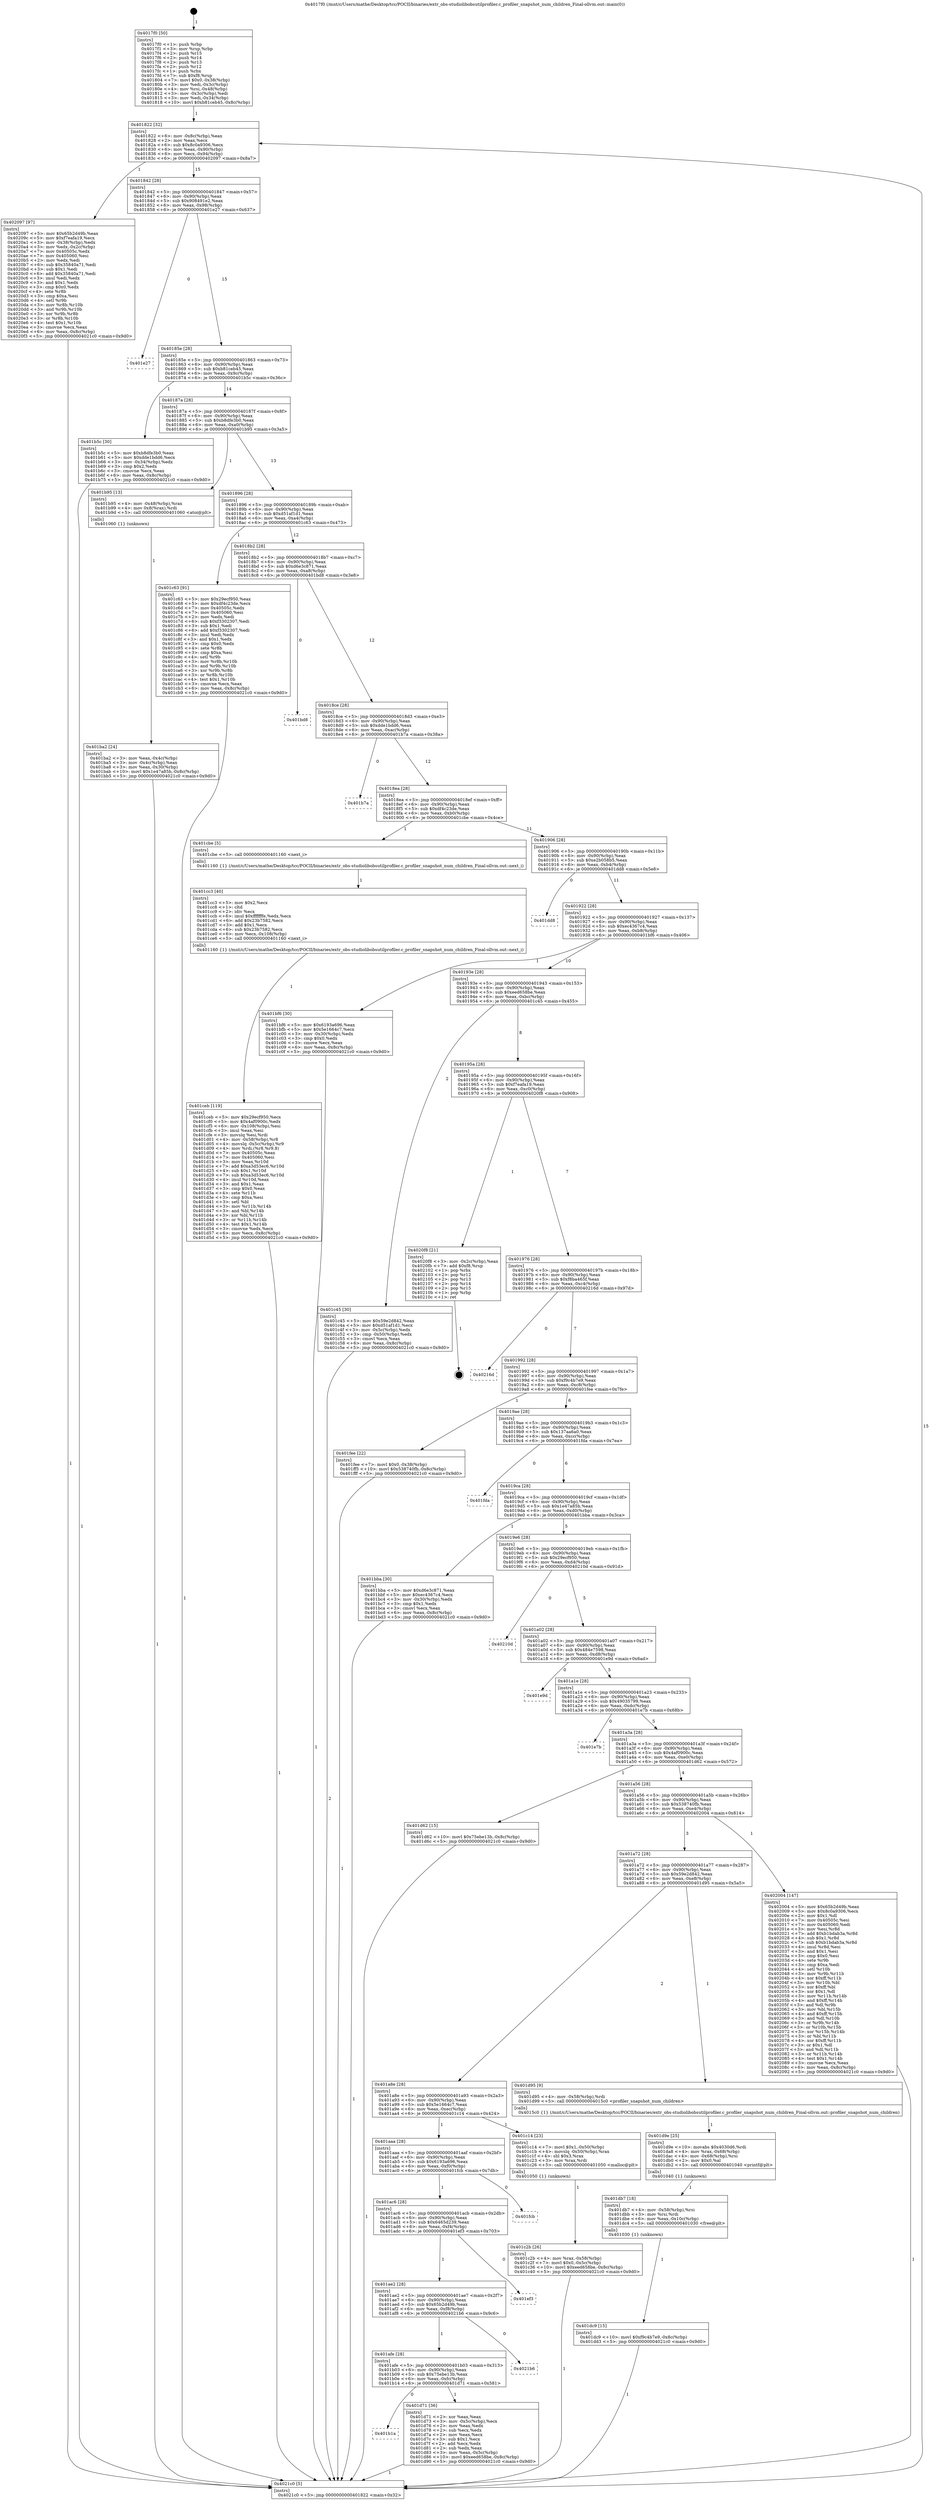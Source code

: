digraph "0x4017f0" {
  label = "0x4017f0 (/mnt/c/Users/mathe/Desktop/tcc/POCII/binaries/extr_obs-studiolibobsutilprofiler.c_profiler_snapshot_num_children_Final-ollvm.out::main(0))"
  labelloc = "t"
  node[shape=record]

  Entry [label="",width=0.3,height=0.3,shape=circle,fillcolor=black,style=filled]
  "0x401822" [label="{
     0x401822 [32]\l
     | [instrs]\l
     &nbsp;&nbsp;0x401822 \<+6\>: mov -0x8c(%rbp),%eax\l
     &nbsp;&nbsp;0x401828 \<+2\>: mov %eax,%ecx\l
     &nbsp;&nbsp;0x40182a \<+6\>: sub $0x8c0a9306,%ecx\l
     &nbsp;&nbsp;0x401830 \<+6\>: mov %eax,-0x90(%rbp)\l
     &nbsp;&nbsp;0x401836 \<+6\>: mov %ecx,-0x94(%rbp)\l
     &nbsp;&nbsp;0x40183c \<+6\>: je 0000000000402097 \<main+0x8a7\>\l
  }"]
  "0x402097" [label="{
     0x402097 [97]\l
     | [instrs]\l
     &nbsp;&nbsp;0x402097 \<+5\>: mov $0x65b2d49b,%eax\l
     &nbsp;&nbsp;0x40209c \<+5\>: mov $0xf7eafa19,%ecx\l
     &nbsp;&nbsp;0x4020a1 \<+3\>: mov -0x38(%rbp),%edx\l
     &nbsp;&nbsp;0x4020a4 \<+3\>: mov %edx,-0x2c(%rbp)\l
     &nbsp;&nbsp;0x4020a7 \<+7\>: mov 0x40505c,%edx\l
     &nbsp;&nbsp;0x4020ae \<+7\>: mov 0x405060,%esi\l
     &nbsp;&nbsp;0x4020b5 \<+2\>: mov %edx,%edi\l
     &nbsp;&nbsp;0x4020b7 \<+6\>: sub $0x35840a71,%edi\l
     &nbsp;&nbsp;0x4020bd \<+3\>: sub $0x1,%edi\l
     &nbsp;&nbsp;0x4020c0 \<+6\>: add $0x35840a71,%edi\l
     &nbsp;&nbsp;0x4020c6 \<+3\>: imul %edi,%edx\l
     &nbsp;&nbsp;0x4020c9 \<+3\>: and $0x1,%edx\l
     &nbsp;&nbsp;0x4020cc \<+3\>: cmp $0x0,%edx\l
     &nbsp;&nbsp;0x4020cf \<+4\>: sete %r8b\l
     &nbsp;&nbsp;0x4020d3 \<+3\>: cmp $0xa,%esi\l
     &nbsp;&nbsp;0x4020d6 \<+4\>: setl %r9b\l
     &nbsp;&nbsp;0x4020da \<+3\>: mov %r8b,%r10b\l
     &nbsp;&nbsp;0x4020dd \<+3\>: and %r9b,%r10b\l
     &nbsp;&nbsp;0x4020e0 \<+3\>: xor %r9b,%r8b\l
     &nbsp;&nbsp;0x4020e3 \<+3\>: or %r8b,%r10b\l
     &nbsp;&nbsp;0x4020e6 \<+4\>: test $0x1,%r10b\l
     &nbsp;&nbsp;0x4020ea \<+3\>: cmovne %ecx,%eax\l
     &nbsp;&nbsp;0x4020ed \<+6\>: mov %eax,-0x8c(%rbp)\l
     &nbsp;&nbsp;0x4020f3 \<+5\>: jmp 00000000004021c0 \<main+0x9d0\>\l
  }"]
  "0x401842" [label="{
     0x401842 [28]\l
     | [instrs]\l
     &nbsp;&nbsp;0x401842 \<+5\>: jmp 0000000000401847 \<main+0x57\>\l
     &nbsp;&nbsp;0x401847 \<+6\>: mov -0x90(%rbp),%eax\l
     &nbsp;&nbsp;0x40184d \<+5\>: sub $0x908491e2,%eax\l
     &nbsp;&nbsp;0x401852 \<+6\>: mov %eax,-0x98(%rbp)\l
     &nbsp;&nbsp;0x401858 \<+6\>: je 0000000000401e27 \<main+0x637\>\l
  }"]
  Exit [label="",width=0.3,height=0.3,shape=circle,fillcolor=black,style=filled,peripheries=2]
  "0x401e27" [label="{
     0x401e27\l
  }", style=dashed]
  "0x40185e" [label="{
     0x40185e [28]\l
     | [instrs]\l
     &nbsp;&nbsp;0x40185e \<+5\>: jmp 0000000000401863 \<main+0x73\>\l
     &nbsp;&nbsp;0x401863 \<+6\>: mov -0x90(%rbp),%eax\l
     &nbsp;&nbsp;0x401869 \<+5\>: sub $0xb81ceb45,%eax\l
     &nbsp;&nbsp;0x40186e \<+6\>: mov %eax,-0x9c(%rbp)\l
     &nbsp;&nbsp;0x401874 \<+6\>: je 0000000000401b5c \<main+0x36c\>\l
  }"]
  "0x401dc9" [label="{
     0x401dc9 [15]\l
     | [instrs]\l
     &nbsp;&nbsp;0x401dc9 \<+10\>: movl $0xf9c4b7e9,-0x8c(%rbp)\l
     &nbsp;&nbsp;0x401dd3 \<+5\>: jmp 00000000004021c0 \<main+0x9d0\>\l
  }"]
  "0x401b5c" [label="{
     0x401b5c [30]\l
     | [instrs]\l
     &nbsp;&nbsp;0x401b5c \<+5\>: mov $0xb8dfe3b0,%eax\l
     &nbsp;&nbsp;0x401b61 \<+5\>: mov $0xdde1bdd6,%ecx\l
     &nbsp;&nbsp;0x401b66 \<+3\>: mov -0x34(%rbp),%edx\l
     &nbsp;&nbsp;0x401b69 \<+3\>: cmp $0x2,%edx\l
     &nbsp;&nbsp;0x401b6c \<+3\>: cmovne %ecx,%eax\l
     &nbsp;&nbsp;0x401b6f \<+6\>: mov %eax,-0x8c(%rbp)\l
     &nbsp;&nbsp;0x401b75 \<+5\>: jmp 00000000004021c0 \<main+0x9d0\>\l
  }"]
  "0x40187a" [label="{
     0x40187a [28]\l
     | [instrs]\l
     &nbsp;&nbsp;0x40187a \<+5\>: jmp 000000000040187f \<main+0x8f\>\l
     &nbsp;&nbsp;0x40187f \<+6\>: mov -0x90(%rbp),%eax\l
     &nbsp;&nbsp;0x401885 \<+5\>: sub $0xb8dfe3b0,%eax\l
     &nbsp;&nbsp;0x40188a \<+6\>: mov %eax,-0xa0(%rbp)\l
     &nbsp;&nbsp;0x401890 \<+6\>: je 0000000000401b95 \<main+0x3a5\>\l
  }"]
  "0x4021c0" [label="{
     0x4021c0 [5]\l
     | [instrs]\l
     &nbsp;&nbsp;0x4021c0 \<+5\>: jmp 0000000000401822 \<main+0x32\>\l
  }"]
  "0x4017f0" [label="{
     0x4017f0 [50]\l
     | [instrs]\l
     &nbsp;&nbsp;0x4017f0 \<+1\>: push %rbp\l
     &nbsp;&nbsp;0x4017f1 \<+3\>: mov %rsp,%rbp\l
     &nbsp;&nbsp;0x4017f4 \<+2\>: push %r15\l
     &nbsp;&nbsp;0x4017f6 \<+2\>: push %r14\l
     &nbsp;&nbsp;0x4017f8 \<+2\>: push %r13\l
     &nbsp;&nbsp;0x4017fa \<+2\>: push %r12\l
     &nbsp;&nbsp;0x4017fc \<+1\>: push %rbx\l
     &nbsp;&nbsp;0x4017fd \<+7\>: sub $0xf8,%rsp\l
     &nbsp;&nbsp;0x401804 \<+7\>: movl $0x0,-0x38(%rbp)\l
     &nbsp;&nbsp;0x40180b \<+3\>: mov %edi,-0x3c(%rbp)\l
     &nbsp;&nbsp;0x40180e \<+4\>: mov %rsi,-0x48(%rbp)\l
     &nbsp;&nbsp;0x401812 \<+3\>: mov -0x3c(%rbp),%edi\l
     &nbsp;&nbsp;0x401815 \<+3\>: mov %edi,-0x34(%rbp)\l
     &nbsp;&nbsp;0x401818 \<+10\>: movl $0xb81ceb45,-0x8c(%rbp)\l
  }"]
  "0x401db7" [label="{
     0x401db7 [18]\l
     | [instrs]\l
     &nbsp;&nbsp;0x401db7 \<+4\>: mov -0x58(%rbp),%rsi\l
     &nbsp;&nbsp;0x401dbb \<+3\>: mov %rsi,%rdi\l
     &nbsp;&nbsp;0x401dbe \<+6\>: mov %eax,-0x10c(%rbp)\l
     &nbsp;&nbsp;0x401dc4 \<+5\>: call 0000000000401030 \<free@plt\>\l
     | [calls]\l
     &nbsp;&nbsp;0x401030 \{1\} (unknown)\l
  }"]
  "0x401b95" [label="{
     0x401b95 [13]\l
     | [instrs]\l
     &nbsp;&nbsp;0x401b95 \<+4\>: mov -0x48(%rbp),%rax\l
     &nbsp;&nbsp;0x401b99 \<+4\>: mov 0x8(%rax),%rdi\l
     &nbsp;&nbsp;0x401b9d \<+5\>: call 0000000000401060 \<atoi@plt\>\l
     | [calls]\l
     &nbsp;&nbsp;0x401060 \{1\} (unknown)\l
  }"]
  "0x401896" [label="{
     0x401896 [28]\l
     | [instrs]\l
     &nbsp;&nbsp;0x401896 \<+5\>: jmp 000000000040189b \<main+0xab\>\l
     &nbsp;&nbsp;0x40189b \<+6\>: mov -0x90(%rbp),%eax\l
     &nbsp;&nbsp;0x4018a1 \<+5\>: sub $0xd51af1d1,%eax\l
     &nbsp;&nbsp;0x4018a6 \<+6\>: mov %eax,-0xa4(%rbp)\l
     &nbsp;&nbsp;0x4018ac \<+6\>: je 0000000000401c63 \<main+0x473\>\l
  }"]
  "0x401ba2" [label="{
     0x401ba2 [24]\l
     | [instrs]\l
     &nbsp;&nbsp;0x401ba2 \<+3\>: mov %eax,-0x4c(%rbp)\l
     &nbsp;&nbsp;0x401ba5 \<+3\>: mov -0x4c(%rbp),%eax\l
     &nbsp;&nbsp;0x401ba8 \<+3\>: mov %eax,-0x30(%rbp)\l
     &nbsp;&nbsp;0x401bab \<+10\>: movl $0x1e47a85b,-0x8c(%rbp)\l
     &nbsp;&nbsp;0x401bb5 \<+5\>: jmp 00000000004021c0 \<main+0x9d0\>\l
  }"]
  "0x401d9e" [label="{
     0x401d9e [25]\l
     | [instrs]\l
     &nbsp;&nbsp;0x401d9e \<+10\>: movabs $0x4030d6,%rdi\l
     &nbsp;&nbsp;0x401da8 \<+4\>: mov %rax,-0x68(%rbp)\l
     &nbsp;&nbsp;0x401dac \<+4\>: mov -0x68(%rbp),%rsi\l
     &nbsp;&nbsp;0x401db0 \<+2\>: mov $0x0,%al\l
     &nbsp;&nbsp;0x401db2 \<+5\>: call 0000000000401040 \<printf@plt\>\l
     | [calls]\l
     &nbsp;&nbsp;0x401040 \{1\} (unknown)\l
  }"]
  "0x401c63" [label="{
     0x401c63 [91]\l
     | [instrs]\l
     &nbsp;&nbsp;0x401c63 \<+5\>: mov $0x29ecf950,%eax\l
     &nbsp;&nbsp;0x401c68 \<+5\>: mov $0xdf4c23de,%ecx\l
     &nbsp;&nbsp;0x401c6d \<+7\>: mov 0x40505c,%edx\l
     &nbsp;&nbsp;0x401c74 \<+7\>: mov 0x405060,%esi\l
     &nbsp;&nbsp;0x401c7b \<+2\>: mov %edx,%edi\l
     &nbsp;&nbsp;0x401c7d \<+6\>: sub $0xf3302307,%edi\l
     &nbsp;&nbsp;0x401c83 \<+3\>: sub $0x1,%edi\l
     &nbsp;&nbsp;0x401c86 \<+6\>: add $0xf3302307,%edi\l
     &nbsp;&nbsp;0x401c8c \<+3\>: imul %edi,%edx\l
     &nbsp;&nbsp;0x401c8f \<+3\>: and $0x1,%edx\l
     &nbsp;&nbsp;0x401c92 \<+3\>: cmp $0x0,%edx\l
     &nbsp;&nbsp;0x401c95 \<+4\>: sete %r8b\l
     &nbsp;&nbsp;0x401c99 \<+3\>: cmp $0xa,%esi\l
     &nbsp;&nbsp;0x401c9c \<+4\>: setl %r9b\l
     &nbsp;&nbsp;0x401ca0 \<+3\>: mov %r8b,%r10b\l
     &nbsp;&nbsp;0x401ca3 \<+3\>: and %r9b,%r10b\l
     &nbsp;&nbsp;0x401ca6 \<+3\>: xor %r9b,%r8b\l
     &nbsp;&nbsp;0x401ca9 \<+3\>: or %r8b,%r10b\l
     &nbsp;&nbsp;0x401cac \<+4\>: test $0x1,%r10b\l
     &nbsp;&nbsp;0x401cb0 \<+3\>: cmovne %ecx,%eax\l
     &nbsp;&nbsp;0x401cb3 \<+6\>: mov %eax,-0x8c(%rbp)\l
     &nbsp;&nbsp;0x401cb9 \<+5\>: jmp 00000000004021c0 \<main+0x9d0\>\l
  }"]
  "0x4018b2" [label="{
     0x4018b2 [28]\l
     | [instrs]\l
     &nbsp;&nbsp;0x4018b2 \<+5\>: jmp 00000000004018b7 \<main+0xc7\>\l
     &nbsp;&nbsp;0x4018b7 \<+6\>: mov -0x90(%rbp),%eax\l
     &nbsp;&nbsp;0x4018bd \<+5\>: sub $0xd6e3c871,%eax\l
     &nbsp;&nbsp;0x4018c2 \<+6\>: mov %eax,-0xa8(%rbp)\l
     &nbsp;&nbsp;0x4018c8 \<+6\>: je 0000000000401bd8 \<main+0x3e8\>\l
  }"]
  "0x401b1a" [label="{
     0x401b1a\l
  }", style=dashed]
  "0x401bd8" [label="{
     0x401bd8\l
  }", style=dashed]
  "0x4018ce" [label="{
     0x4018ce [28]\l
     | [instrs]\l
     &nbsp;&nbsp;0x4018ce \<+5\>: jmp 00000000004018d3 \<main+0xe3\>\l
     &nbsp;&nbsp;0x4018d3 \<+6\>: mov -0x90(%rbp),%eax\l
     &nbsp;&nbsp;0x4018d9 \<+5\>: sub $0xdde1bdd6,%eax\l
     &nbsp;&nbsp;0x4018de \<+6\>: mov %eax,-0xac(%rbp)\l
     &nbsp;&nbsp;0x4018e4 \<+6\>: je 0000000000401b7a \<main+0x38a\>\l
  }"]
  "0x401d71" [label="{
     0x401d71 [36]\l
     | [instrs]\l
     &nbsp;&nbsp;0x401d71 \<+2\>: xor %eax,%eax\l
     &nbsp;&nbsp;0x401d73 \<+3\>: mov -0x5c(%rbp),%ecx\l
     &nbsp;&nbsp;0x401d76 \<+2\>: mov %eax,%edx\l
     &nbsp;&nbsp;0x401d78 \<+2\>: sub %ecx,%edx\l
     &nbsp;&nbsp;0x401d7a \<+2\>: mov %eax,%ecx\l
     &nbsp;&nbsp;0x401d7c \<+3\>: sub $0x1,%ecx\l
     &nbsp;&nbsp;0x401d7f \<+2\>: add %ecx,%edx\l
     &nbsp;&nbsp;0x401d81 \<+2\>: sub %edx,%eax\l
     &nbsp;&nbsp;0x401d83 \<+3\>: mov %eax,-0x5c(%rbp)\l
     &nbsp;&nbsp;0x401d86 \<+10\>: movl $0xeed658be,-0x8c(%rbp)\l
     &nbsp;&nbsp;0x401d90 \<+5\>: jmp 00000000004021c0 \<main+0x9d0\>\l
  }"]
  "0x401b7a" [label="{
     0x401b7a\l
  }", style=dashed]
  "0x4018ea" [label="{
     0x4018ea [28]\l
     | [instrs]\l
     &nbsp;&nbsp;0x4018ea \<+5\>: jmp 00000000004018ef \<main+0xff\>\l
     &nbsp;&nbsp;0x4018ef \<+6\>: mov -0x90(%rbp),%eax\l
     &nbsp;&nbsp;0x4018f5 \<+5\>: sub $0xdf4c23de,%eax\l
     &nbsp;&nbsp;0x4018fa \<+6\>: mov %eax,-0xb0(%rbp)\l
     &nbsp;&nbsp;0x401900 \<+6\>: je 0000000000401cbe \<main+0x4ce\>\l
  }"]
  "0x401afe" [label="{
     0x401afe [28]\l
     | [instrs]\l
     &nbsp;&nbsp;0x401afe \<+5\>: jmp 0000000000401b03 \<main+0x313\>\l
     &nbsp;&nbsp;0x401b03 \<+6\>: mov -0x90(%rbp),%eax\l
     &nbsp;&nbsp;0x401b09 \<+5\>: sub $0x75ebe13b,%eax\l
     &nbsp;&nbsp;0x401b0e \<+6\>: mov %eax,-0xfc(%rbp)\l
     &nbsp;&nbsp;0x401b14 \<+6\>: je 0000000000401d71 \<main+0x581\>\l
  }"]
  "0x401cbe" [label="{
     0x401cbe [5]\l
     | [instrs]\l
     &nbsp;&nbsp;0x401cbe \<+5\>: call 0000000000401160 \<next_i\>\l
     | [calls]\l
     &nbsp;&nbsp;0x401160 \{1\} (/mnt/c/Users/mathe/Desktop/tcc/POCII/binaries/extr_obs-studiolibobsutilprofiler.c_profiler_snapshot_num_children_Final-ollvm.out::next_i)\l
  }"]
  "0x401906" [label="{
     0x401906 [28]\l
     | [instrs]\l
     &nbsp;&nbsp;0x401906 \<+5\>: jmp 000000000040190b \<main+0x11b\>\l
     &nbsp;&nbsp;0x40190b \<+6\>: mov -0x90(%rbp),%eax\l
     &nbsp;&nbsp;0x401911 \<+5\>: sub $0xe2b058b5,%eax\l
     &nbsp;&nbsp;0x401916 \<+6\>: mov %eax,-0xb4(%rbp)\l
     &nbsp;&nbsp;0x40191c \<+6\>: je 0000000000401dd8 \<main+0x5e8\>\l
  }"]
  "0x4021b6" [label="{
     0x4021b6\l
  }", style=dashed]
  "0x401dd8" [label="{
     0x401dd8\l
  }", style=dashed]
  "0x401922" [label="{
     0x401922 [28]\l
     | [instrs]\l
     &nbsp;&nbsp;0x401922 \<+5\>: jmp 0000000000401927 \<main+0x137\>\l
     &nbsp;&nbsp;0x401927 \<+6\>: mov -0x90(%rbp),%eax\l
     &nbsp;&nbsp;0x40192d \<+5\>: sub $0xec4367c4,%eax\l
     &nbsp;&nbsp;0x401932 \<+6\>: mov %eax,-0xb8(%rbp)\l
     &nbsp;&nbsp;0x401938 \<+6\>: je 0000000000401bf6 \<main+0x406\>\l
  }"]
  "0x401ae2" [label="{
     0x401ae2 [28]\l
     | [instrs]\l
     &nbsp;&nbsp;0x401ae2 \<+5\>: jmp 0000000000401ae7 \<main+0x2f7\>\l
     &nbsp;&nbsp;0x401ae7 \<+6\>: mov -0x90(%rbp),%eax\l
     &nbsp;&nbsp;0x401aed \<+5\>: sub $0x65b2d49b,%eax\l
     &nbsp;&nbsp;0x401af2 \<+6\>: mov %eax,-0xf8(%rbp)\l
     &nbsp;&nbsp;0x401af8 \<+6\>: je 00000000004021b6 \<main+0x9c6\>\l
  }"]
  "0x401bf6" [label="{
     0x401bf6 [30]\l
     | [instrs]\l
     &nbsp;&nbsp;0x401bf6 \<+5\>: mov $0x6193a696,%eax\l
     &nbsp;&nbsp;0x401bfb \<+5\>: mov $0x5e1664c7,%ecx\l
     &nbsp;&nbsp;0x401c00 \<+3\>: mov -0x30(%rbp),%edx\l
     &nbsp;&nbsp;0x401c03 \<+3\>: cmp $0x0,%edx\l
     &nbsp;&nbsp;0x401c06 \<+3\>: cmove %ecx,%eax\l
     &nbsp;&nbsp;0x401c09 \<+6\>: mov %eax,-0x8c(%rbp)\l
     &nbsp;&nbsp;0x401c0f \<+5\>: jmp 00000000004021c0 \<main+0x9d0\>\l
  }"]
  "0x40193e" [label="{
     0x40193e [28]\l
     | [instrs]\l
     &nbsp;&nbsp;0x40193e \<+5\>: jmp 0000000000401943 \<main+0x153\>\l
     &nbsp;&nbsp;0x401943 \<+6\>: mov -0x90(%rbp),%eax\l
     &nbsp;&nbsp;0x401949 \<+5\>: sub $0xeed658be,%eax\l
     &nbsp;&nbsp;0x40194e \<+6\>: mov %eax,-0xbc(%rbp)\l
     &nbsp;&nbsp;0x401954 \<+6\>: je 0000000000401c45 \<main+0x455\>\l
  }"]
  "0x401ef3" [label="{
     0x401ef3\l
  }", style=dashed]
  "0x401c45" [label="{
     0x401c45 [30]\l
     | [instrs]\l
     &nbsp;&nbsp;0x401c45 \<+5\>: mov $0x59e2d842,%eax\l
     &nbsp;&nbsp;0x401c4a \<+5\>: mov $0xd51af1d1,%ecx\l
     &nbsp;&nbsp;0x401c4f \<+3\>: mov -0x5c(%rbp),%edx\l
     &nbsp;&nbsp;0x401c52 \<+3\>: cmp -0x50(%rbp),%edx\l
     &nbsp;&nbsp;0x401c55 \<+3\>: cmovl %ecx,%eax\l
     &nbsp;&nbsp;0x401c58 \<+6\>: mov %eax,-0x8c(%rbp)\l
     &nbsp;&nbsp;0x401c5e \<+5\>: jmp 00000000004021c0 \<main+0x9d0\>\l
  }"]
  "0x40195a" [label="{
     0x40195a [28]\l
     | [instrs]\l
     &nbsp;&nbsp;0x40195a \<+5\>: jmp 000000000040195f \<main+0x16f\>\l
     &nbsp;&nbsp;0x40195f \<+6\>: mov -0x90(%rbp),%eax\l
     &nbsp;&nbsp;0x401965 \<+5\>: sub $0xf7eafa19,%eax\l
     &nbsp;&nbsp;0x40196a \<+6\>: mov %eax,-0xc0(%rbp)\l
     &nbsp;&nbsp;0x401970 \<+6\>: je 00000000004020f8 \<main+0x908\>\l
  }"]
  "0x401ac6" [label="{
     0x401ac6 [28]\l
     | [instrs]\l
     &nbsp;&nbsp;0x401ac6 \<+5\>: jmp 0000000000401acb \<main+0x2db\>\l
     &nbsp;&nbsp;0x401acb \<+6\>: mov -0x90(%rbp),%eax\l
     &nbsp;&nbsp;0x401ad1 \<+5\>: sub $0x6465d239,%eax\l
     &nbsp;&nbsp;0x401ad6 \<+6\>: mov %eax,-0xf4(%rbp)\l
     &nbsp;&nbsp;0x401adc \<+6\>: je 0000000000401ef3 \<main+0x703\>\l
  }"]
  "0x4020f8" [label="{
     0x4020f8 [21]\l
     | [instrs]\l
     &nbsp;&nbsp;0x4020f8 \<+3\>: mov -0x2c(%rbp),%eax\l
     &nbsp;&nbsp;0x4020fb \<+7\>: add $0xf8,%rsp\l
     &nbsp;&nbsp;0x402102 \<+1\>: pop %rbx\l
     &nbsp;&nbsp;0x402103 \<+2\>: pop %r12\l
     &nbsp;&nbsp;0x402105 \<+2\>: pop %r13\l
     &nbsp;&nbsp;0x402107 \<+2\>: pop %r14\l
     &nbsp;&nbsp;0x402109 \<+2\>: pop %r15\l
     &nbsp;&nbsp;0x40210b \<+1\>: pop %rbp\l
     &nbsp;&nbsp;0x40210c \<+1\>: ret\l
  }"]
  "0x401976" [label="{
     0x401976 [28]\l
     | [instrs]\l
     &nbsp;&nbsp;0x401976 \<+5\>: jmp 000000000040197b \<main+0x18b\>\l
     &nbsp;&nbsp;0x40197b \<+6\>: mov -0x90(%rbp),%eax\l
     &nbsp;&nbsp;0x401981 \<+5\>: sub $0xf8ba465f,%eax\l
     &nbsp;&nbsp;0x401986 \<+6\>: mov %eax,-0xc4(%rbp)\l
     &nbsp;&nbsp;0x40198c \<+6\>: je 000000000040216d \<main+0x97d\>\l
  }"]
  "0x401fcb" [label="{
     0x401fcb\l
  }", style=dashed]
  "0x40216d" [label="{
     0x40216d\l
  }", style=dashed]
  "0x401992" [label="{
     0x401992 [28]\l
     | [instrs]\l
     &nbsp;&nbsp;0x401992 \<+5\>: jmp 0000000000401997 \<main+0x1a7\>\l
     &nbsp;&nbsp;0x401997 \<+6\>: mov -0x90(%rbp),%eax\l
     &nbsp;&nbsp;0x40199d \<+5\>: sub $0xf9c4b7e9,%eax\l
     &nbsp;&nbsp;0x4019a2 \<+6\>: mov %eax,-0xc8(%rbp)\l
     &nbsp;&nbsp;0x4019a8 \<+6\>: je 0000000000401fee \<main+0x7fe\>\l
  }"]
  "0x401ceb" [label="{
     0x401ceb [119]\l
     | [instrs]\l
     &nbsp;&nbsp;0x401ceb \<+5\>: mov $0x29ecf950,%ecx\l
     &nbsp;&nbsp;0x401cf0 \<+5\>: mov $0x4af0900c,%edx\l
     &nbsp;&nbsp;0x401cf5 \<+6\>: mov -0x108(%rbp),%esi\l
     &nbsp;&nbsp;0x401cfb \<+3\>: imul %eax,%esi\l
     &nbsp;&nbsp;0x401cfe \<+3\>: movslq %esi,%rdi\l
     &nbsp;&nbsp;0x401d01 \<+4\>: mov -0x58(%rbp),%r8\l
     &nbsp;&nbsp;0x401d05 \<+4\>: movslq -0x5c(%rbp),%r9\l
     &nbsp;&nbsp;0x401d09 \<+4\>: mov %rdi,(%r8,%r9,8)\l
     &nbsp;&nbsp;0x401d0d \<+7\>: mov 0x40505c,%eax\l
     &nbsp;&nbsp;0x401d14 \<+7\>: mov 0x405060,%esi\l
     &nbsp;&nbsp;0x401d1b \<+3\>: mov %eax,%r10d\l
     &nbsp;&nbsp;0x401d1e \<+7\>: add $0xa3d53ec6,%r10d\l
     &nbsp;&nbsp;0x401d25 \<+4\>: sub $0x1,%r10d\l
     &nbsp;&nbsp;0x401d29 \<+7\>: sub $0xa3d53ec6,%r10d\l
     &nbsp;&nbsp;0x401d30 \<+4\>: imul %r10d,%eax\l
     &nbsp;&nbsp;0x401d34 \<+3\>: and $0x1,%eax\l
     &nbsp;&nbsp;0x401d37 \<+3\>: cmp $0x0,%eax\l
     &nbsp;&nbsp;0x401d3a \<+4\>: sete %r11b\l
     &nbsp;&nbsp;0x401d3e \<+3\>: cmp $0xa,%esi\l
     &nbsp;&nbsp;0x401d41 \<+3\>: setl %bl\l
     &nbsp;&nbsp;0x401d44 \<+3\>: mov %r11b,%r14b\l
     &nbsp;&nbsp;0x401d47 \<+3\>: and %bl,%r14b\l
     &nbsp;&nbsp;0x401d4a \<+3\>: xor %bl,%r11b\l
     &nbsp;&nbsp;0x401d4d \<+3\>: or %r11b,%r14b\l
     &nbsp;&nbsp;0x401d50 \<+4\>: test $0x1,%r14b\l
     &nbsp;&nbsp;0x401d54 \<+3\>: cmovne %edx,%ecx\l
     &nbsp;&nbsp;0x401d57 \<+6\>: mov %ecx,-0x8c(%rbp)\l
     &nbsp;&nbsp;0x401d5d \<+5\>: jmp 00000000004021c0 \<main+0x9d0\>\l
  }"]
  "0x401fee" [label="{
     0x401fee [22]\l
     | [instrs]\l
     &nbsp;&nbsp;0x401fee \<+7\>: movl $0x0,-0x38(%rbp)\l
     &nbsp;&nbsp;0x401ff5 \<+10\>: movl $0x538740fb,-0x8c(%rbp)\l
     &nbsp;&nbsp;0x401fff \<+5\>: jmp 00000000004021c0 \<main+0x9d0\>\l
  }"]
  "0x4019ae" [label="{
     0x4019ae [28]\l
     | [instrs]\l
     &nbsp;&nbsp;0x4019ae \<+5\>: jmp 00000000004019b3 \<main+0x1c3\>\l
     &nbsp;&nbsp;0x4019b3 \<+6\>: mov -0x90(%rbp),%eax\l
     &nbsp;&nbsp;0x4019b9 \<+5\>: sub $0x137aa6a0,%eax\l
     &nbsp;&nbsp;0x4019be \<+6\>: mov %eax,-0xcc(%rbp)\l
     &nbsp;&nbsp;0x4019c4 \<+6\>: je 0000000000401fda \<main+0x7ea\>\l
  }"]
  "0x401cc3" [label="{
     0x401cc3 [40]\l
     | [instrs]\l
     &nbsp;&nbsp;0x401cc3 \<+5\>: mov $0x2,%ecx\l
     &nbsp;&nbsp;0x401cc8 \<+1\>: cltd\l
     &nbsp;&nbsp;0x401cc9 \<+2\>: idiv %ecx\l
     &nbsp;&nbsp;0x401ccb \<+6\>: imul $0xfffffffe,%edx,%ecx\l
     &nbsp;&nbsp;0x401cd1 \<+6\>: add $0x23b7582,%ecx\l
     &nbsp;&nbsp;0x401cd7 \<+3\>: add $0x1,%ecx\l
     &nbsp;&nbsp;0x401cda \<+6\>: sub $0x23b7582,%ecx\l
     &nbsp;&nbsp;0x401ce0 \<+6\>: mov %ecx,-0x108(%rbp)\l
     &nbsp;&nbsp;0x401ce6 \<+5\>: call 0000000000401160 \<next_i\>\l
     | [calls]\l
     &nbsp;&nbsp;0x401160 \{1\} (/mnt/c/Users/mathe/Desktop/tcc/POCII/binaries/extr_obs-studiolibobsutilprofiler.c_profiler_snapshot_num_children_Final-ollvm.out::next_i)\l
  }"]
  "0x401fda" [label="{
     0x401fda\l
  }", style=dashed]
  "0x4019ca" [label="{
     0x4019ca [28]\l
     | [instrs]\l
     &nbsp;&nbsp;0x4019ca \<+5\>: jmp 00000000004019cf \<main+0x1df\>\l
     &nbsp;&nbsp;0x4019cf \<+6\>: mov -0x90(%rbp),%eax\l
     &nbsp;&nbsp;0x4019d5 \<+5\>: sub $0x1e47a85b,%eax\l
     &nbsp;&nbsp;0x4019da \<+6\>: mov %eax,-0xd0(%rbp)\l
     &nbsp;&nbsp;0x4019e0 \<+6\>: je 0000000000401bba \<main+0x3ca\>\l
  }"]
  "0x401c2b" [label="{
     0x401c2b [26]\l
     | [instrs]\l
     &nbsp;&nbsp;0x401c2b \<+4\>: mov %rax,-0x58(%rbp)\l
     &nbsp;&nbsp;0x401c2f \<+7\>: movl $0x0,-0x5c(%rbp)\l
     &nbsp;&nbsp;0x401c36 \<+10\>: movl $0xeed658be,-0x8c(%rbp)\l
     &nbsp;&nbsp;0x401c40 \<+5\>: jmp 00000000004021c0 \<main+0x9d0\>\l
  }"]
  "0x401bba" [label="{
     0x401bba [30]\l
     | [instrs]\l
     &nbsp;&nbsp;0x401bba \<+5\>: mov $0xd6e3c871,%eax\l
     &nbsp;&nbsp;0x401bbf \<+5\>: mov $0xec4367c4,%ecx\l
     &nbsp;&nbsp;0x401bc4 \<+3\>: mov -0x30(%rbp),%edx\l
     &nbsp;&nbsp;0x401bc7 \<+3\>: cmp $0x1,%edx\l
     &nbsp;&nbsp;0x401bca \<+3\>: cmovl %ecx,%eax\l
     &nbsp;&nbsp;0x401bcd \<+6\>: mov %eax,-0x8c(%rbp)\l
     &nbsp;&nbsp;0x401bd3 \<+5\>: jmp 00000000004021c0 \<main+0x9d0\>\l
  }"]
  "0x4019e6" [label="{
     0x4019e6 [28]\l
     | [instrs]\l
     &nbsp;&nbsp;0x4019e6 \<+5\>: jmp 00000000004019eb \<main+0x1fb\>\l
     &nbsp;&nbsp;0x4019eb \<+6\>: mov -0x90(%rbp),%eax\l
     &nbsp;&nbsp;0x4019f1 \<+5\>: sub $0x29ecf950,%eax\l
     &nbsp;&nbsp;0x4019f6 \<+6\>: mov %eax,-0xd4(%rbp)\l
     &nbsp;&nbsp;0x4019fc \<+6\>: je 000000000040210d \<main+0x91d\>\l
  }"]
  "0x401aaa" [label="{
     0x401aaa [28]\l
     | [instrs]\l
     &nbsp;&nbsp;0x401aaa \<+5\>: jmp 0000000000401aaf \<main+0x2bf\>\l
     &nbsp;&nbsp;0x401aaf \<+6\>: mov -0x90(%rbp),%eax\l
     &nbsp;&nbsp;0x401ab5 \<+5\>: sub $0x6193a696,%eax\l
     &nbsp;&nbsp;0x401aba \<+6\>: mov %eax,-0xf0(%rbp)\l
     &nbsp;&nbsp;0x401ac0 \<+6\>: je 0000000000401fcb \<main+0x7db\>\l
  }"]
  "0x40210d" [label="{
     0x40210d\l
  }", style=dashed]
  "0x401a02" [label="{
     0x401a02 [28]\l
     | [instrs]\l
     &nbsp;&nbsp;0x401a02 \<+5\>: jmp 0000000000401a07 \<main+0x217\>\l
     &nbsp;&nbsp;0x401a07 \<+6\>: mov -0x90(%rbp),%eax\l
     &nbsp;&nbsp;0x401a0d \<+5\>: sub $0x484e7598,%eax\l
     &nbsp;&nbsp;0x401a12 \<+6\>: mov %eax,-0xd8(%rbp)\l
     &nbsp;&nbsp;0x401a18 \<+6\>: je 0000000000401e9d \<main+0x6ad\>\l
  }"]
  "0x401c14" [label="{
     0x401c14 [23]\l
     | [instrs]\l
     &nbsp;&nbsp;0x401c14 \<+7\>: movl $0x1,-0x50(%rbp)\l
     &nbsp;&nbsp;0x401c1b \<+4\>: movslq -0x50(%rbp),%rax\l
     &nbsp;&nbsp;0x401c1f \<+4\>: shl $0x3,%rax\l
     &nbsp;&nbsp;0x401c23 \<+3\>: mov %rax,%rdi\l
     &nbsp;&nbsp;0x401c26 \<+5\>: call 0000000000401050 \<malloc@plt\>\l
     | [calls]\l
     &nbsp;&nbsp;0x401050 \{1\} (unknown)\l
  }"]
  "0x401e9d" [label="{
     0x401e9d\l
  }", style=dashed]
  "0x401a1e" [label="{
     0x401a1e [28]\l
     | [instrs]\l
     &nbsp;&nbsp;0x401a1e \<+5\>: jmp 0000000000401a23 \<main+0x233\>\l
     &nbsp;&nbsp;0x401a23 \<+6\>: mov -0x90(%rbp),%eax\l
     &nbsp;&nbsp;0x401a29 \<+5\>: sub $0x49035799,%eax\l
     &nbsp;&nbsp;0x401a2e \<+6\>: mov %eax,-0xdc(%rbp)\l
     &nbsp;&nbsp;0x401a34 \<+6\>: je 0000000000401e7b \<main+0x68b\>\l
  }"]
  "0x401a8e" [label="{
     0x401a8e [28]\l
     | [instrs]\l
     &nbsp;&nbsp;0x401a8e \<+5\>: jmp 0000000000401a93 \<main+0x2a3\>\l
     &nbsp;&nbsp;0x401a93 \<+6\>: mov -0x90(%rbp),%eax\l
     &nbsp;&nbsp;0x401a99 \<+5\>: sub $0x5e1664c7,%eax\l
     &nbsp;&nbsp;0x401a9e \<+6\>: mov %eax,-0xec(%rbp)\l
     &nbsp;&nbsp;0x401aa4 \<+6\>: je 0000000000401c14 \<main+0x424\>\l
  }"]
  "0x401e7b" [label="{
     0x401e7b\l
  }", style=dashed]
  "0x401a3a" [label="{
     0x401a3a [28]\l
     | [instrs]\l
     &nbsp;&nbsp;0x401a3a \<+5\>: jmp 0000000000401a3f \<main+0x24f\>\l
     &nbsp;&nbsp;0x401a3f \<+6\>: mov -0x90(%rbp),%eax\l
     &nbsp;&nbsp;0x401a45 \<+5\>: sub $0x4af0900c,%eax\l
     &nbsp;&nbsp;0x401a4a \<+6\>: mov %eax,-0xe0(%rbp)\l
     &nbsp;&nbsp;0x401a50 \<+6\>: je 0000000000401d62 \<main+0x572\>\l
  }"]
  "0x401d95" [label="{
     0x401d95 [9]\l
     | [instrs]\l
     &nbsp;&nbsp;0x401d95 \<+4\>: mov -0x58(%rbp),%rdi\l
     &nbsp;&nbsp;0x401d99 \<+5\>: call 00000000004015c0 \<profiler_snapshot_num_children\>\l
     | [calls]\l
     &nbsp;&nbsp;0x4015c0 \{1\} (/mnt/c/Users/mathe/Desktop/tcc/POCII/binaries/extr_obs-studiolibobsutilprofiler.c_profiler_snapshot_num_children_Final-ollvm.out::profiler_snapshot_num_children)\l
  }"]
  "0x401d62" [label="{
     0x401d62 [15]\l
     | [instrs]\l
     &nbsp;&nbsp;0x401d62 \<+10\>: movl $0x75ebe13b,-0x8c(%rbp)\l
     &nbsp;&nbsp;0x401d6c \<+5\>: jmp 00000000004021c0 \<main+0x9d0\>\l
  }"]
  "0x401a56" [label="{
     0x401a56 [28]\l
     | [instrs]\l
     &nbsp;&nbsp;0x401a56 \<+5\>: jmp 0000000000401a5b \<main+0x26b\>\l
     &nbsp;&nbsp;0x401a5b \<+6\>: mov -0x90(%rbp),%eax\l
     &nbsp;&nbsp;0x401a61 \<+5\>: sub $0x538740fb,%eax\l
     &nbsp;&nbsp;0x401a66 \<+6\>: mov %eax,-0xe4(%rbp)\l
     &nbsp;&nbsp;0x401a6c \<+6\>: je 0000000000402004 \<main+0x814\>\l
  }"]
  "0x401a72" [label="{
     0x401a72 [28]\l
     | [instrs]\l
     &nbsp;&nbsp;0x401a72 \<+5\>: jmp 0000000000401a77 \<main+0x287\>\l
     &nbsp;&nbsp;0x401a77 \<+6\>: mov -0x90(%rbp),%eax\l
     &nbsp;&nbsp;0x401a7d \<+5\>: sub $0x59e2d842,%eax\l
     &nbsp;&nbsp;0x401a82 \<+6\>: mov %eax,-0xe8(%rbp)\l
     &nbsp;&nbsp;0x401a88 \<+6\>: je 0000000000401d95 \<main+0x5a5\>\l
  }"]
  "0x402004" [label="{
     0x402004 [147]\l
     | [instrs]\l
     &nbsp;&nbsp;0x402004 \<+5\>: mov $0x65b2d49b,%eax\l
     &nbsp;&nbsp;0x402009 \<+5\>: mov $0x8c0a9306,%ecx\l
     &nbsp;&nbsp;0x40200e \<+2\>: mov $0x1,%dl\l
     &nbsp;&nbsp;0x402010 \<+7\>: mov 0x40505c,%esi\l
     &nbsp;&nbsp;0x402017 \<+7\>: mov 0x405060,%edi\l
     &nbsp;&nbsp;0x40201e \<+3\>: mov %esi,%r8d\l
     &nbsp;&nbsp;0x402021 \<+7\>: add $0xb1bdab3a,%r8d\l
     &nbsp;&nbsp;0x402028 \<+4\>: sub $0x1,%r8d\l
     &nbsp;&nbsp;0x40202c \<+7\>: sub $0xb1bdab3a,%r8d\l
     &nbsp;&nbsp;0x402033 \<+4\>: imul %r8d,%esi\l
     &nbsp;&nbsp;0x402037 \<+3\>: and $0x1,%esi\l
     &nbsp;&nbsp;0x40203a \<+3\>: cmp $0x0,%esi\l
     &nbsp;&nbsp;0x40203d \<+4\>: sete %r9b\l
     &nbsp;&nbsp;0x402041 \<+3\>: cmp $0xa,%edi\l
     &nbsp;&nbsp;0x402044 \<+4\>: setl %r10b\l
     &nbsp;&nbsp;0x402048 \<+3\>: mov %r9b,%r11b\l
     &nbsp;&nbsp;0x40204b \<+4\>: xor $0xff,%r11b\l
     &nbsp;&nbsp;0x40204f \<+3\>: mov %r10b,%bl\l
     &nbsp;&nbsp;0x402052 \<+3\>: xor $0xff,%bl\l
     &nbsp;&nbsp;0x402055 \<+3\>: xor $0x1,%dl\l
     &nbsp;&nbsp;0x402058 \<+3\>: mov %r11b,%r14b\l
     &nbsp;&nbsp;0x40205b \<+4\>: and $0xff,%r14b\l
     &nbsp;&nbsp;0x40205f \<+3\>: and %dl,%r9b\l
     &nbsp;&nbsp;0x402062 \<+3\>: mov %bl,%r15b\l
     &nbsp;&nbsp;0x402065 \<+4\>: and $0xff,%r15b\l
     &nbsp;&nbsp;0x402069 \<+3\>: and %dl,%r10b\l
     &nbsp;&nbsp;0x40206c \<+3\>: or %r9b,%r14b\l
     &nbsp;&nbsp;0x40206f \<+3\>: or %r10b,%r15b\l
     &nbsp;&nbsp;0x402072 \<+3\>: xor %r15b,%r14b\l
     &nbsp;&nbsp;0x402075 \<+3\>: or %bl,%r11b\l
     &nbsp;&nbsp;0x402078 \<+4\>: xor $0xff,%r11b\l
     &nbsp;&nbsp;0x40207c \<+3\>: or $0x1,%dl\l
     &nbsp;&nbsp;0x40207f \<+3\>: and %dl,%r11b\l
     &nbsp;&nbsp;0x402082 \<+3\>: or %r11b,%r14b\l
     &nbsp;&nbsp;0x402085 \<+4\>: test $0x1,%r14b\l
     &nbsp;&nbsp;0x402089 \<+3\>: cmovne %ecx,%eax\l
     &nbsp;&nbsp;0x40208c \<+6\>: mov %eax,-0x8c(%rbp)\l
     &nbsp;&nbsp;0x402092 \<+5\>: jmp 00000000004021c0 \<main+0x9d0\>\l
  }"]
  Entry -> "0x4017f0" [label=" 1"]
  "0x401822" -> "0x402097" [label=" 1"]
  "0x401822" -> "0x401842" [label=" 15"]
  "0x4020f8" -> Exit [label=" 1"]
  "0x401842" -> "0x401e27" [label=" 0"]
  "0x401842" -> "0x40185e" [label=" 15"]
  "0x402097" -> "0x4021c0" [label=" 1"]
  "0x40185e" -> "0x401b5c" [label=" 1"]
  "0x40185e" -> "0x40187a" [label=" 14"]
  "0x401b5c" -> "0x4021c0" [label=" 1"]
  "0x4017f0" -> "0x401822" [label=" 1"]
  "0x4021c0" -> "0x401822" [label=" 15"]
  "0x402004" -> "0x4021c0" [label=" 1"]
  "0x40187a" -> "0x401b95" [label=" 1"]
  "0x40187a" -> "0x401896" [label=" 13"]
  "0x401b95" -> "0x401ba2" [label=" 1"]
  "0x401ba2" -> "0x4021c0" [label=" 1"]
  "0x401fee" -> "0x4021c0" [label=" 1"]
  "0x401896" -> "0x401c63" [label=" 1"]
  "0x401896" -> "0x4018b2" [label=" 12"]
  "0x401dc9" -> "0x4021c0" [label=" 1"]
  "0x4018b2" -> "0x401bd8" [label=" 0"]
  "0x4018b2" -> "0x4018ce" [label=" 12"]
  "0x401db7" -> "0x401dc9" [label=" 1"]
  "0x4018ce" -> "0x401b7a" [label=" 0"]
  "0x4018ce" -> "0x4018ea" [label=" 12"]
  "0x401d9e" -> "0x401db7" [label=" 1"]
  "0x4018ea" -> "0x401cbe" [label=" 1"]
  "0x4018ea" -> "0x401906" [label=" 11"]
  "0x401d71" -> "0x4021c0" [label=" 1"]
  "0x401906" -> "0x401dd8" [label=" 0"]
  "0x401906" -> "0x401922" [label=" 11"]
  "0x401afe" -> "0x401b1a" [label=" 0"]
  "0x401922" -> "0x401bf6" [label=" 1"]
  "0x401922" -> "0x40193e" [label=" 10"]
  "0x401d95" -> "0x401d9e" [label=" 1"]
  "0x40193e" -> "0x401c45" [label=" 2"]
  "0x40193e" -> "0x40195a" [label=" 8"]
  "0x401ae2" -> "0x401afe" [label=" 1"]
  "0x40195a" -> "0x4020f8" [label=" 1"]
  "0x40195a" -> "0x401976" [label=" 7"]
  "0x401afe" -> "0x401d71" [label=" 1"]
  "0x401976" -> "0x40216d" [label=" 0"]
  "0x401976" -> "0x401992" [label=" 7"]
  "0x401ac6" -> "0x401ae2" [label=" 1"]
  "0x401992" -> "0x401fee" [label=" 1"]
  "0x401992" -> "0x4019ae" [label=" 6"]
  "0x401ae2" -> "0x4021b6" [label=" 0"]
  "0x4019ae" -> "0x401fda" [label=" 0"]
  "0x4019ae" -> "0x4019ca" [label=" 6"]
  "0x401aaa" -> "0x401ac6" [label=" 1"]
  "0x4019ca" -> "0x401bba" [label=" 1"]
  "0x4019ca" -> "0x4019e6" [label=" 5"]
  "0x401bba" -> "0x4021c0" [label=" 1"]
  "0x401bf6" -> "0x4021c0" [label=" 1"]
  "0x401aaa" -> "0x401fcb" [label=" 0"]
  "0x4019e6" -> "0x40210d" [label=" 0"]
  "0x4019e6" -> "0x401a02" [label=" 5"]
  "0x401ac6" -> "0x401ef3" [label=" 0"]
  "0x401a02" -> "0x401e9d" [label=" 0"]
  "0x401a02" -> "0x401a1e" [label=" 5"]
  "0x401d62" -> "0x4021c0" [label=" 1"]
  "0x401a1e" -> "0x401e7b" [label=" 0"]
  "0x401a1e" -> "0x401a3a" [label=" 5"]
  "0x401cc3" -> "0x401ceb" [label=" 1"]
  "0x401a3a" -> "0x401d62" [label=" 1"]
  "0x401a3a" -> "0x401a56" [label=" 4"]
  "0x401cbe" -> "0x401cc3" [label=" 1"]
  "0x401a56" -> "0x402004" [label=" 1"]
  "0x401a56" -> "0x401a72" [label=" 3"]
  "0x401c63" -> "0x4021c0" [label=" 1"]
  "0x401a72" -> "0x401d95" [label=" 1"]
  "0x401a72" -> "0x401a8e" [label=" 2"]
  "0x401ceb" -> "0x4021c0" [label=" 1"]
  "0x401a8e" -> "0x401c14" [label=" 1"]
  "0x401a8e" -> "0x401aaa" [label=" 1"]
  "0x401c14" -> "0x401c2b" [label=" 1"]
  "0x401c2b" -> "0x4021c0" [label=" 1"]
  "0x401c45" -> "0x4021c0" [label=" 2"]
}
